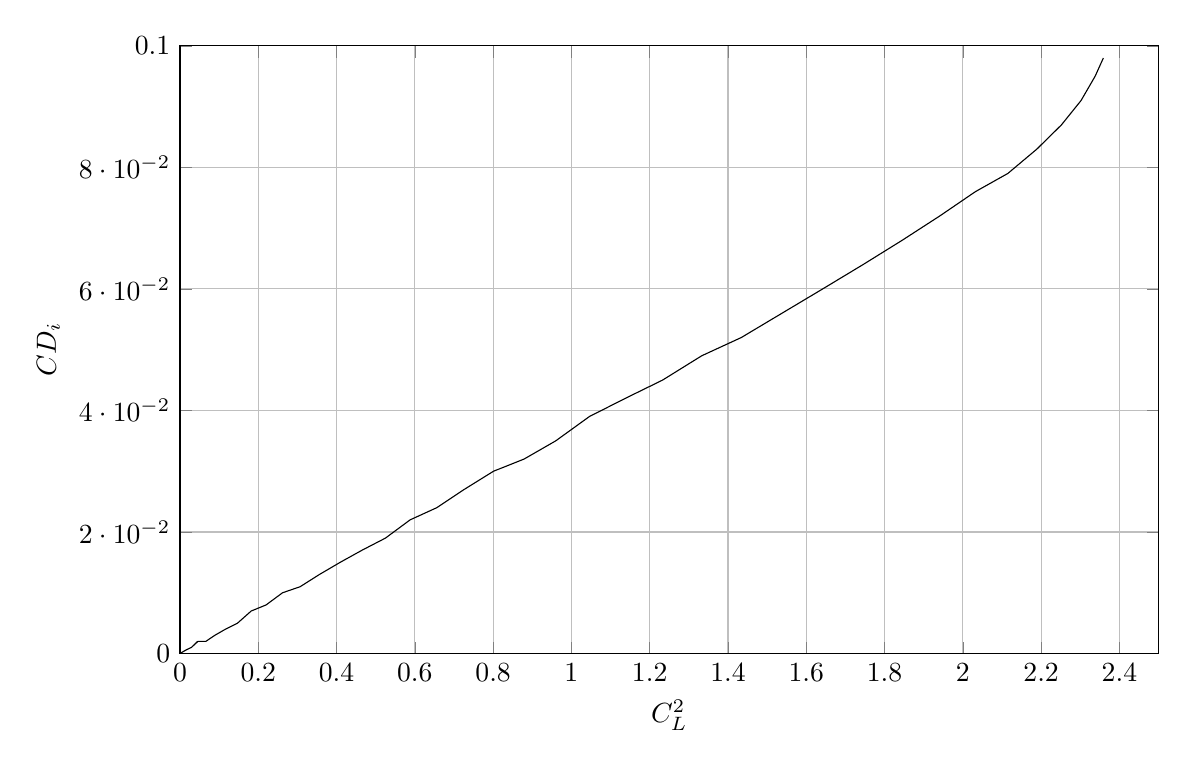 % Moment Coefficient vs alpha for Wing respect to A C 
\begin{tikzpicture}

\begin{axis}[
width=14.01cm,
height=9.3cm,
xmin=0,
xmax=2.5,
xlabel={$C_L^2$},
xmajorgrids,
ymin=0,
ymax=0.1,
ylabel={$CD_i$},
ymajorgrids,
]
\addplot [
color=black,
solid
]
table[row sep=crcr]{
0.045	0.002\\
0.029	0.001\\
0.016	5.99E-04\\
0.007	2.65E-04\\
0.002	6.50E-05\\
4.519E-07	9.33E-08\\
0.002	7.00E-05\\
0.007	2.75E-04\\
0.016	6.14E-04\\
0.029	0.001\\
0.046	0.002\\
0.066	0.002\\
0.089	0.003\\
0.116	0.004\\
0.147	0.005\\
0.182	0.007\\
0.22	0.008\\
0.262	0.01\\
0.307	0.011\\
0.356	0.013\\
0.409	0.015\\
0.465	0.017\\
0.525	0.019\\
0.588	0.022\\
0.656	0.024\\
0.726	0.027\\
0.801	0.03\\
0.879	0.032\\
0.96	0.035\\
1.046	0.039\\
1.138	0.042\\
1.233	0.045\\
1.333	0.049\\
1.434	0.052\\
1.538	0.056\\
1.642	0.06\\
1.745	0.064\\
1.845	0.068\\
1.941	0.072\\
2.032	0.076\\
2.115	0.079\\
2.189	0.083\\
2.252	0.087\\
2.302	0.091\\
2.338	0.095\\
2.359	0.098\\
};
\end{axis}
\end{tikzpicture}%
